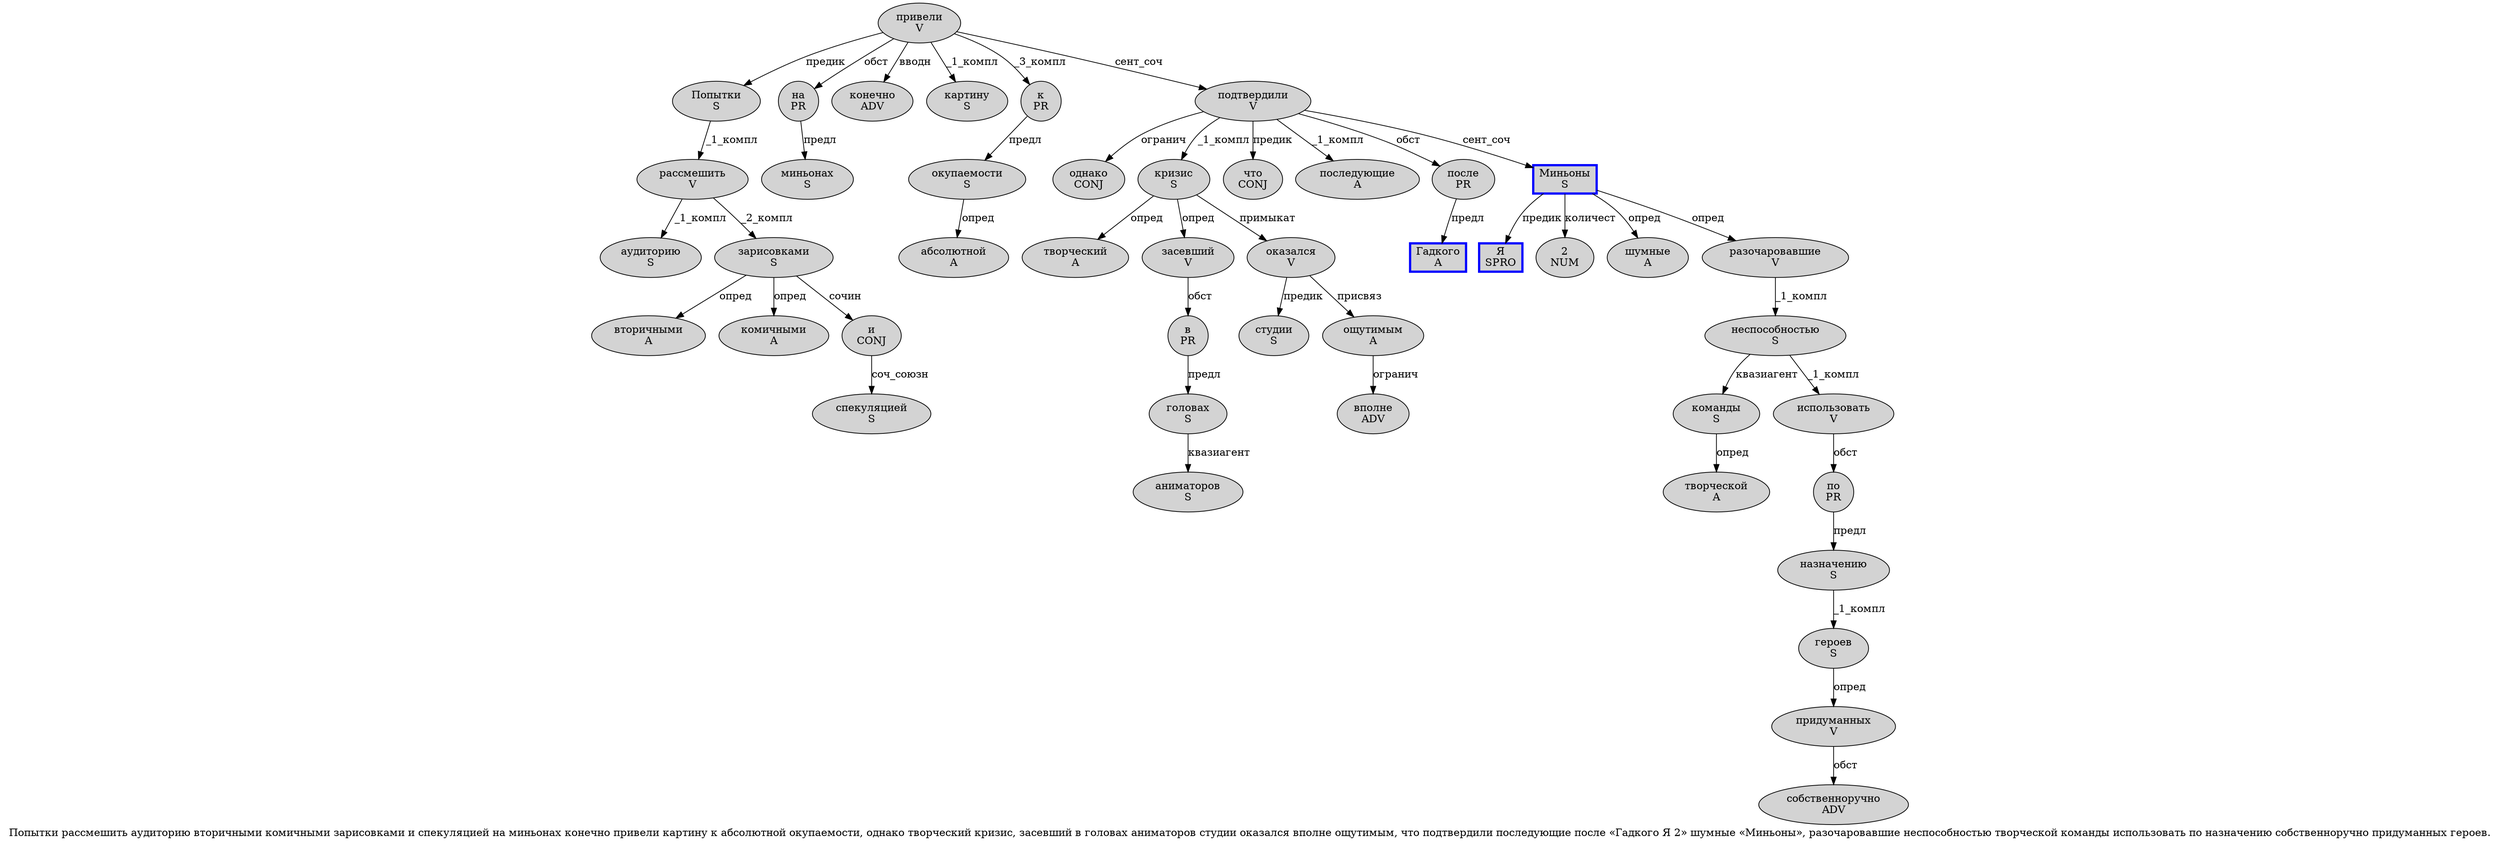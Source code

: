 digraph SENTENCE_2844 {
	graph [label="Попытки рассмешить аудиторию вторичными комичными зарисовками и спекуляцией на миньонах конечно привели картину к абсолютной окупаемости, однако творческий кризис, засевший в головах аниматоров студии оказался вполне ощутимым, что подтвердили последующие после «Гадкого Я 2» шумные «Миньоны», разочаровавшие неспособностью творческой команды использовать по назначению собственноручно придуманных героев."]
	node [style=filled]
		0 [label="Попытки
S" color="" fillcolor=lightgray penwidth=1 shape=ellipse]
		1 [label="рассмешить
V" color="" fillcolor=lightgray penwidth=1 shape=ellipse]
		2 [label="аудиторию
S" color="" fillcolor=lightgray penwidth=1 shape=ellipse]
		3 [label="вторичными
A" color="" fillcolor=lightgray penwidth=1 shape=ellipse]
		4 [label="комичными
A" color="" fillcolor=lightgray penwidth=1 shape=ellipse]
		5 [label="зарисовками
S" color="" fillcolor=lightgray penwidth=1 shape=ellipse]
		6 [label="и
CONJ" color="" fillcolor=lightgray penwidth=1 shape=ellipse]
		7 [label="спекуляцией
S" color="" fillcolor=lightgray penwidth=1 shape=ellipse]
		8 [label="на
PR" color="" fillcolor=lightgray penwidth=1 shape=ellipse]
		9 [label="миньонах
S" color="" fillcolor=lightgray penwidth=1 shape=ellipse]
		10 [label="конечно
ADV" color="" fillcolor=lightgray penwidth=1 shape=ellipse]
		11 [label="привели
V" color="" fillcolor=lightgray penwidth=1 shape=ellipse]
		12 [label="картину
S" color="" fillcolor=lightgray penwidth=1 shape=ellipse]
		13 [label="к
PR" color="" fillcolor=lightgray penwidth=1 shape=ellipse]
		14 [label="абсолютной
A" color="" fillcolor=lightgray penwidth=1 shape=ellipse]
		15 [label="окупаемости
S" color="" fillcolor=lightgray penwidth=1 shape=ellipse]
		17 [label="однако
CONJ" color="" fillcolor=lightgray penwidth=1 shape=ellipse]
		18 [label="творческий
A" color="" fillcolor=lightgray penwidth=1 shape=ellipse]
		19 [label="кризис
S" color="" fillcolor=lightgray penwidth=1 shape=ellipse]
		21 [label="засевший
V" color="" fillcolor=lightgray penwidth=1 shape=ellipse]
		22 [label="в
PR" color="" fillcolor=lightgray penwidth=1 shape=ellipse]
		23 [label="головах
S" color="" fillcolor=lightgray penwidth=1 shape=ellipse]
		24 [label="аниматоров
S" color="" fillcolor=lightgray penwidth=1 shape=ellipse]
		25 [label="студии
S" color="" fillcolor=lightgray penwidth=1 shape=ellipse]
		26 [label="оказался
V" color="" fillcolor=lightgray penwidth=1 shape=ellipse]
		27 [label="вполне
ADV" color="" fillcolor=lightgray penwidth=1 shape=ellipse]
		28 [label="ощутимым
A" color="" fillcolor=lightgray penwidth=1 shape=ellipse]
		30 [label="что
CONJ" color="" fillcolor=lightgray penwidth=1 shape=ellipse]
		31 [label="подтвердили
V" color="" fillcolor=lightgray penwidth=1 shape=ellipse]
		32 [label="последующие
A" color="" fillcolor=lightgray penwidth=1 shape=ellipse]
		33 [label="после
PR" color="" fillcolor=lightgray penwidth=1 shape=ellipse]
		35 [label="Гадкого
A" color=blue fillcolor=lightgray penwidth=3 shape=box]
		36 [label="Я
SPRO" color=blue fillcolor=lightgray penwidth=3 shape=box]
		37 [label="2
NUM" color="" fillcolor=lightgray penwidth=1 shape=ellipse]
		39 [label="шумные
A" color="" fillcolor=lightgray penwidth=1 shape=ellipse]
		41 [label="Миньоны
S" color=blue fillcolor=lightgray penwidth=3 shape=box]
		44 [label="разочаровавшие
V" color="" fillcolor=lightgray penwidth=1 shape=ellipse]
		45 [label="неспособностью
S" color="" fillcolor=lightgray penwidth=1 shape=ellipse]
		46 [label="творческой
A" color="" fillcolor=lightgray penwidth=1 shape=ellipse]
		47 [label="команды
S" color="" fillcolor=lightgray penwidth=1 shape=ellipse]
		48 [label="использовать
V" color="" fillcolor=lightgray penwidth=1 shape=ellipse]
		49 [label="по
PR" color="" fillcolor=lightgray penwidth=1 shape=ellipse]
		50 [label="назначению
S" color="" fillcolor=lightgray penwidth=1 shape=ellipse]
		51 [label="собственноручно
ADV" color="" fillcolor=lightgray penwidth=1 shape=ellipse]
		52 [label="придуманных
V" color="" fillcolor=lightgray penwidth=1 shape=ellipse]
		53 [label="героев
S" color="" fillcolor=lightgray penwidth=1 shape=ellipse]
			50 -> 53 [label="_1_компл"]
			1 -> 2 [label="_1_компл"]
			1 -> 5 [label="_2_компл"]
			48 -> 49 [label="обст"]
			52 -> 51 [label="обст"]
			8 -> 9 [label="предл"]
			22 -> 23 [label="предл"]
			53 -> 52 [label="опред"]
			28 -> 27 [label="огранич"]
			0 -> 1 [label="_1_компл"]
			49 -> 50 [label="предл"]
			31 -> 17 [label="огранич"]
			31 -> 19 [label="_1_компл"]
			31 -> 30 [label="предик"]
			31 -> 32 [label="_1_компл"]
			31 -> 33 [label="обст"]
			31 -> 41 [label="сент_соч"]
			19 -> 18 [label="опред"]
			19 -> 21 [label="опред"]
			19 -> 26 [label="примыкат"]
			21 -> 22 [label="обст"]
			23 -> 24 [label="квазиагент"]
			33 -> 35 [label="предл"]
			26 -> 25 [label="предик"]
			26 -> 28 [label="присвяз"]
			11 -> 0 [label="предик"]
			11 -> 8 [label="обст"]
			11 -> 10 [label="вводн"]
			11 -> 12 [label="_1_компл"]
			11 -> 13 [label="_3_компл"]
			11 -> 31 [label="сент_соч"]
			13 -> 15 [label="предл"]
			6 -> 7 [label="соч_союзн"]
			41 -> 36 [label="предик"]
			41 -> 37 [label="количест"]
			41 -> 39 [label="опред"]
			41 -> 44 [label="опред"]
			47 -> 46 [label="опред"]
			5 -> 3 [label="опред"]
			5 -> 4 [label="опред"]
			5 -> 6 [label="сочин"]
			15 -> 14 [label="опред"]
			45 -> 47 [label="квазиагент"]
			45 -> 48 [label="_1_компл"]
			44 -> 45 [label="_1_компл"]
}